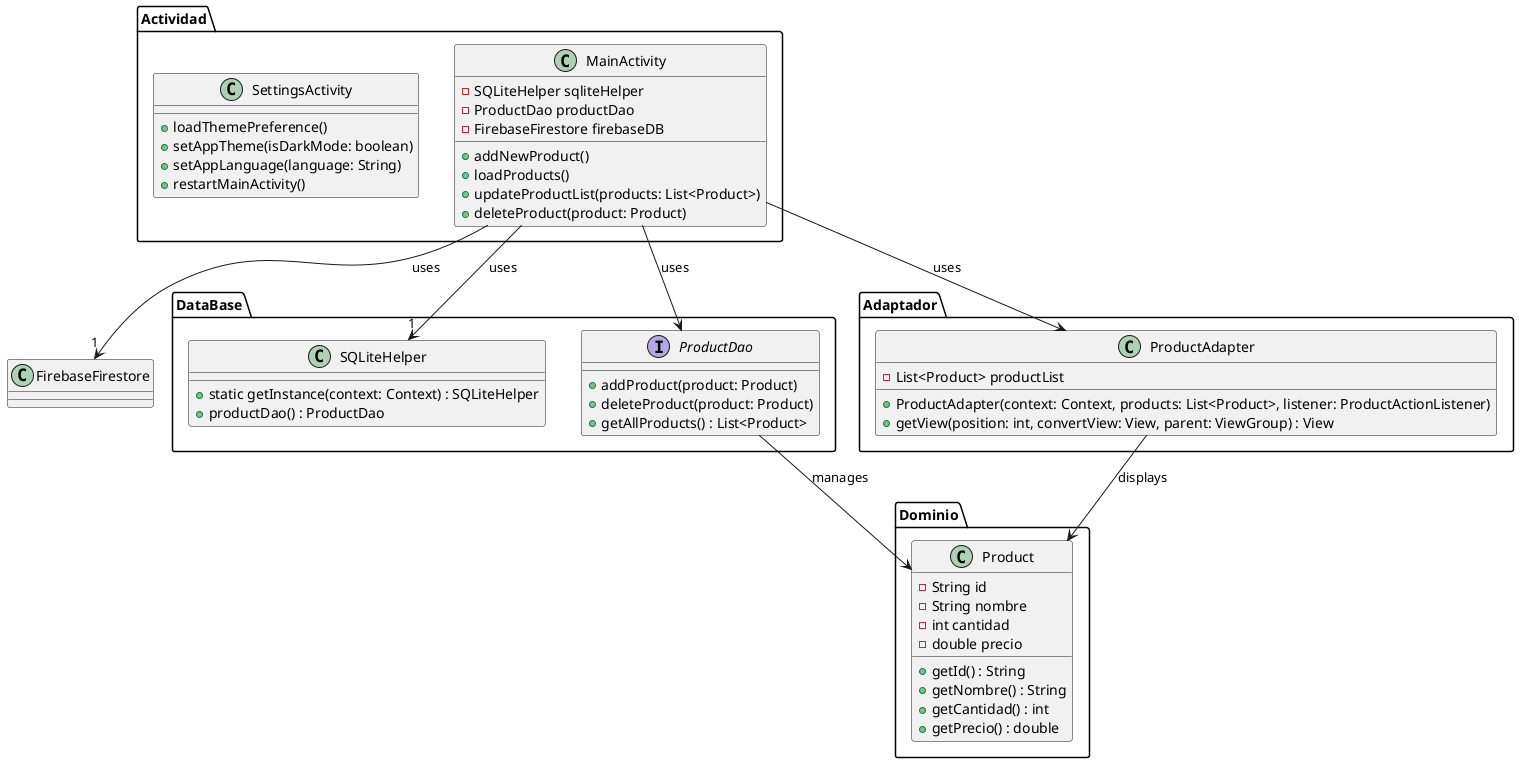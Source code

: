 @startuml

package "Dominio" {
    class Product {
        - String id
        - String nombre
        - int cantidad
        - double precio
        + getId() : String
        + getNombre() : String
        + getCantidad() : int
        + getPrecio() : double
    }
}

package "DataBase" {
    class SQLiteHelper {
        + static getInstance(context: Context) : SQLiteHelper
        + productDao() : ProductDao
    }

    interface ProductDao {
        + addProduct(product: Product)
        + deleteProduct(product: Product)
        + getAllProducts() : List<Product>
    }
}

package "Actividad" {
    class MainActivity {
        - SQLiteHelper sqliteHelper
        - ProductDao productDao
        - FirebaseFirestore firebaseDB
        + addNewProduct()
        + loadProducts()
        + updateProductList(products: List<Product>)
        + deleteProduct(product: Product)
    }

    class SettingsActivity {
        + loadThemePreference()
        + setAppTheme(isDarkMode: boolean)
        + setAppLanguage(language: String)
        + restartMainActivity()
    }
}

package "Adaptador" {
    class ProductAdapter {
        - List<Product> productList
        + ProductAdapter(context: Context, products: List<Product>, listener: ProductActionListener)
        + getView(position: int, convertView: View, parent: ViewGroup) : View
    }
}

MainActivity --> "1" SQLiteHelper : uses
MainActivity --> "1" FirebaseFirestore : uses
MainActivity --> ProductDao : uses
MainActivity --> ProductAdapter : uses
ProductDao --> Product : manages
ProductAdapter --> Product : displays

@enduml
